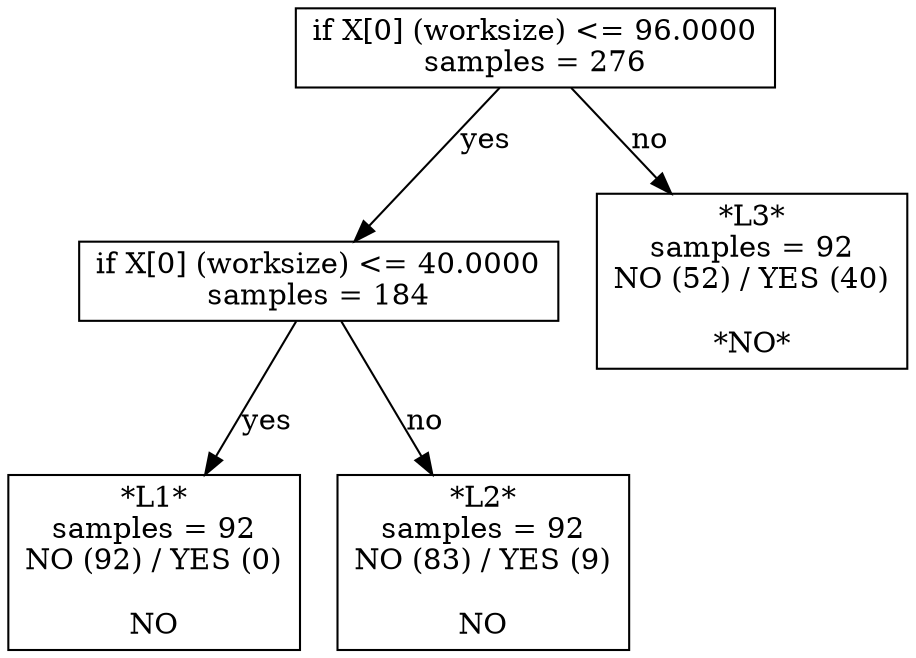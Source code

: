 digraph Tree {
0 [label="if X[0] (worksize) <= 96.0000\nsamples = 276", shape="box"] ;
1 [label="if X[0] (worksize) <= 40.0000\nsamples = 184", shape="box"] ;
0 -> 1 [label="yes"];
2 [label="*L1*\nsamples = 92\nNO (92) / YES (0)\n\nNO", shape="box"] ;
1 -> 2 [label="yes"];
3 [label="*L2*\nsamples = 92\nNO (83) / YES (9)\n\nNO", shape="box"] ;
1 -> 3 [label="no"];
4 [label="*L3*\nsamples = 92\nNO (52) / YES (40)\n\n*NO*", shape="box"] ;
0 -> 4 [label="no"];
}
